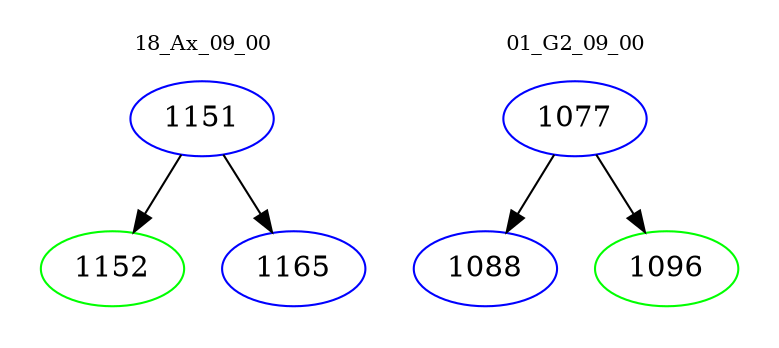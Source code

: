 digraph{
subgraph cluster_0 {
color = white
label = "18_Ax_09_00";
fontsize=10;
T0_1151 [label="1151", color="blue"]
T0_1151 -> T0_1152 [color="black"]
T0_1152 [label="1152", color="green"]
T0_1151 -> T0_1165 [color="black"]
T0_1165 [label="1165", color="blue"]
}
subgraph cluster_1 {
color = white
label = "01_G2_09_00";
fontsize=10;
T1_1077 [label="1077", color="blue"]
T1_1077 -> T1_1088 [color="black"]
T1_1088 [label="1088", color="blue"]
T1_1077 -> T1_1096 [color="black"]
T1_1096 [label="1096", color="green"]
}
}
